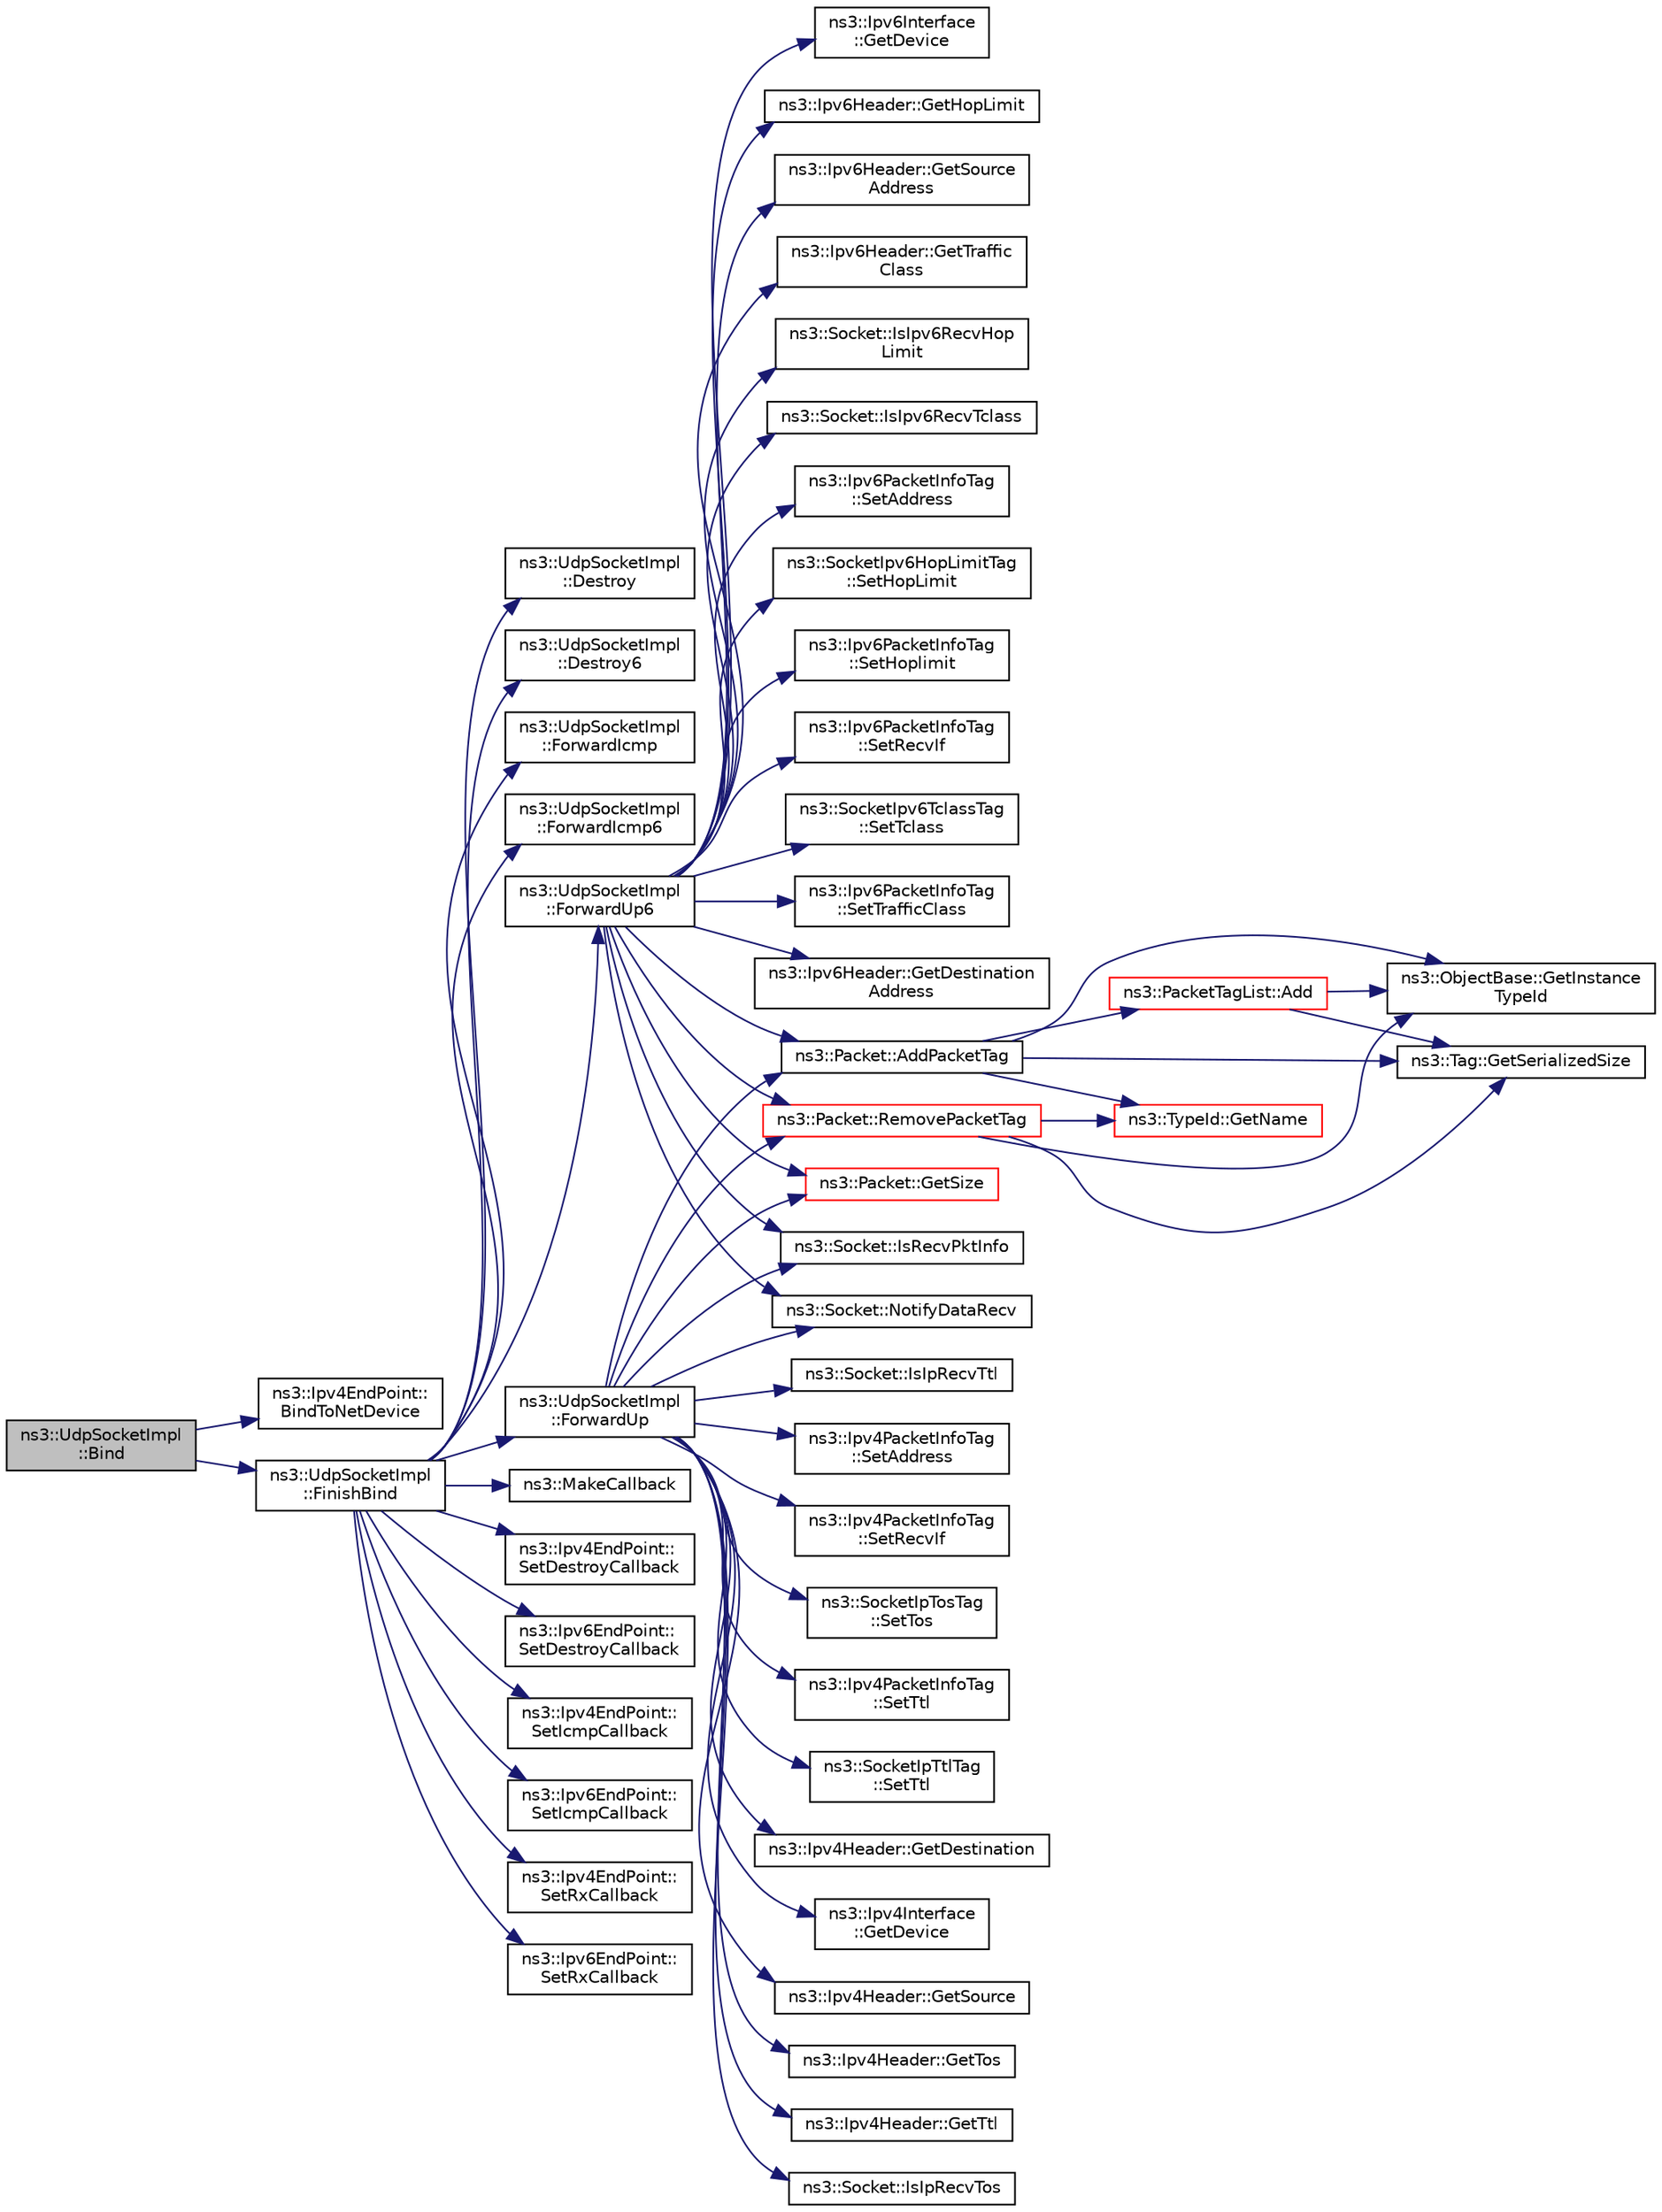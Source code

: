 digraph "ns3::UdpSocketImpl::Bind"
{
 // LATEX_PDF_SIZE
  edge [fontname="Helvetica",fontsize="10",labelfontname="Helvetica",labelfontsize="10"];
  node [fontname="Helvetica",fontsize="10",shape=record];
  rankdir="LR";
  Node1 [label="ns3::UdpSocketImpl\l::Bind",height=0.2,width=0.4,color="black", fillcolor="grey75", style="filled", fontcolor="black",tooltip="Allocate a local IPv4 endpoint for this socket."];
  Node1 -> Node2 [color="midnightblue",fontsize="10",style="solid",fontname="Helvetica"];
  Node2 [label="ns3::Ipv4EndPoint::\lBindToNetDevice",height=0.2,width=0.4,color="black", fillcolor="white", style="filled",URL="$classns3_1_1_ipv4_end_point.html#a0f4a3c34e81be074385dbbb7c19e17b6",tooltip="Bind a socket to specific device."];
  Node1 -> Node3 [color="midnightblue",fontsize="10",style="solid",fontname="Helvetica"];
  Node3 [label="ns3::UdpSocketImpl\l::FinishBind",height=0.2,width=0.4,color="black", fillcolor="white", style="filled",URL="$classns3_1_1_udp_socket_impl.html#ab176a2c5ea5e2ba0431a59cbc423c618",tooltip="Finish the binding process."];
  Node3 -> Node4 [color="midnightblue",fontsize="10",style="solid",fontname="Helvetica"];
  Node4 [label="ns3::UdpSocketImpl\l::Destroy",height=0.2,width=0.4,color="black", fillcolor="white", style="filled",URL="$classns3_1_1_udp_socket_impl.html#ab0f9092f8f28c5d246cae63476215fc8",tooltip="Kill this socket by zeroing its attributes (IPv4)"];
  Node3 -> Node5 [color="midnightblue",fontsize="10",style="solid",fontname="Helvetica"];
  Node5 [label="ns3::UdpSocketImpl\l::Destroy6",height=0.2,width=0.4,color="black", fillcolor="white", style="filled",URL="$classns3_1_1_udp_socket_impl.html#a40198099b528e0edbcfa323287c676bd",tooltip="Kill this socket by zeroing its attributes (IPv6)"];
  Node3 -> Node6 [color="midnightblue",fontsize="10",style="solid",fontname="Helvetica"];
  Node6 [label="ns3::UdpSocketImpl\l::ForwardIcmp",height=0.2,width=0.4,color="black", fillcolor="white", style="filled",URL="$classns3_1_1_udp_socket_impl.html#a2f67e00e32fdb33ad58e1f429377a130",tooltip="Called by the L3 protocol when it received an ICMP packet to pass on to TCP."];
  Node3 -> Node7 [color="midnightblue",fontsize="10",style="solid",fontname="Helvetica"];
  Node7 [label="ns3::UdpSocketImpl\l::ForwardIcmp6",height=0.2,width=0.4,color="black", fillcolor="white", style="filled",URL="$classns3_1_1_udp_socket_impl.html#af83861011e4674d8f4c31b13f78c2204",tooltip="Called by the L3 protocol when it received an ICMPv6 packet to pass on to TCP."];
  Node3 -> Node8 [color="midnightblue",fontsize="10",style="solid",fontname="Helvetica"];
  Node8 [label="ns3::UdpSocketImpl\l::ForwardUp",height=0.2,width=0.4,color="black", fillcolor="white", style="filled",URL="$classns3_1_1_udp_socket_impl.html#ac7ad1051f59ee35a9083a457bd6c5642",tooltip="Called by the L3 protocol when it received a packet to pass on to TCP."];
  Node8 -> Node9 [color="midnightblue",fontsize="10",style="solid",fontname="Helvetica"];
  Node9 [label="ns3::Packet::AddPacketTag",height=0.2,width=0.4,color="black", fillcolor="white", style="filled",URL="$classns3_1_1_packet.html#ac4a6bcd77e58bdc14c42a7d572d66cc9",tooltip="Add a packet tag."];
  Node9 -> Node10 [color="midnightblue",fontsize="10",style="solid",fontname="Helvetica"];
  Node10 [label="ns3::PacketTagList::Add",height=0.2,width=0.4,color="red", fillcolor="white", style="filled",URL="$classns3_1_1_packet_tag_list.html#af0d2442e29d24184d7c439f69977fbad",tooltip="Add a tag to the head of this branch."];
  Node10 -> Node13 [color="midnightblue",fontsize="10",style="solid",fontname="Helvetica"];
  Node13 [label="ns3::ObjectBase::GetInstance\lTypeId",height=0.2,width=0.4,color="black", fillcolor="white", style="filled",URL="$classns3_1_1_object_base.html#abe5b43a6f5b99a92a4c3122db31f06fb",tooltip="Get the most derived TypeId for this Object."];
  Node10 -> Node14 [color="midnightblue",fontsize="10",style="solid",fontname="Helvetica"];
  Node14 [label="ns3::Tag::GetSerializedSize",height=0.2,width=0.4,color="black", fillcolor="white", style="filled",URL="$classns3_1_1_tag.html#a01c8efdea943fd8cce2ef5d4d67eefa6",tooltip=" "];
  Node9 -> Node13 [color="midnightblue",fontsize="10",style="solid",fontname="Helvetica"];
  Node9 -> Node16 [color="midnightblue",fontsize="10",style="solid",fontname="Helvetica"];
  Node16 [label="ns3::TypeId::GetName",height=0.2,width=0.4,color="red", fillcolor="white", style="filled",URL="$classns3_1_1_type_id.html#abc4965475a579c2afdc668d7a7d58374",tooltip="Get the name."];
  Node9 -> Node14 [color="midnightblue",fontsize="10",style="solid",fontname="Helvetica"];
  Node8 -> Node20 [color="midnightblue",fontsize="10",style="solid",fontname="Helvetica"];
  Node20 [label="ns3::Ipv4Header::GetDestination",height=0.2,width=0.4,color="black", fillcolor="white", style="filled",URL="$classns3_1_1_ipv4_header.html#a85daf48f0effc6bce6cb5c66bf4e1576",tooltip=" "];
  Node8 -> Node21 [color="midnightblue",fontsize="10",style="solid",fontname="Helvetica"];
  Node21 [label="ns3::Ipv4Interface\l::GetDevice",height=0.2,width=0.4,color="black", fillcolor="white", style="filled",URL="$classns3_1_1_ipv4_interface.html#aa859c4d2ebd0f72bcc6897987a58f9b4",tooltip=" "];
  Node8 -> Node22 [color="midnightblue",fontsize="10",style="solid",fontname="Helvetica"];
  Node22 [label="ns3::Packet::GetSize",height=0.2,width=0.4,color="red", fillcolor="white", style="filled",URL="$classns3_1_1_packet.html#afff7cb1ff518ee6dc0d424e10a5ad6ec",tooltip="Returns the the size in bytes of the packet (including the zero-filled initial payload)."];
  Node8 -> Node24 [color="midnightblue",fontsize="10",style="solid",fontname="Helvetica"];
  Node24 [label="ns3::Ipv4Header::GetSource",height=0.2,width=0.4,color="black", fillcolor="white", style="filled",URL="$classns3_1_1_ipv4_header.html#a542b0328f3ab54ae39d56cdc24f8403f",tooltip=" "];
  Node8 -> Node25 [color="midnightblue",fontsize="10",style="solid",fontname="Helvetica"];
  Node25 [label="ns3::Ipv4Header::GetTos",height=0.2,width=0.4,color="black", fillcolor="white", style="filled",URL="$classns3_1_1_ipv4_header.html#a51afa1295a0623a9e7361e26f016d704",tooltip=" "];
  Node8 -> Node26 [color="midnightblue",fontsize="10",style="solid",fontname="Helvetica"];
  Node26 [label="ns3::Ipv4Header::GetTtl",height=0.2,width=0.4,color="black", fillcolor="white", style="filled",URL="$classns3_1_1_ipv4_header.html#afe6f7ea06ad04703c2f3cae02f2197c9",tooltip=" "];
  Node8 -> Node27 [color="midnightblue",fontsize="10",style="solid",fontname="Helvetica"];
  Node27 [label="ns3::Socket::IsIpRecvTos",height=0.2,width=0.4,color="black", fillcolor="white", style="filled",URL="$classns3_1_1_socket.html#a907e49e6bb665fc1dcdaf859f782a409",tooltip="Ask if the socket is currently passing information about IP Type of Service up the stack."];
  Node8 -> Node28 [color="midnightblue",fontsize="10",style="solid",fontname="Helvetica"];
  Node28 [label="ns3::Socket::IsIpRecvTtl",height=0.2,width=0.4,color="black", fillcolor="white", style="filled",URL="$classns3_1_1_socket.html#a18a566630cc91ffd03dee7d41689fa6a",tooltip="Ask if the socket is currently passing information about IP_TTL up the stack."];
  Node8 -> Node29 [color="midnightblue",fontsize="10",style="solid",fontname="Helvetica"];
  Node29 [label="ns3::Socket::IsRecvPktInfo",height=0.2,width=0.4,color="black", fillcolor="white", style="filled",URL="$classns3_1_1_socket.html#a41792c609bd95b5b8880c7ecba533e34",tooltip="Get status indicating whether enable/disable packet information to socket."];
  Node8 -> Node30 [color="midnightblue",fontsize="10",style="solid",fontname="Helvetica"];
  Node30 [label="ns3::Socket::NotifyDataRecv",height=0.2,width=0.4,color="black", fillcolor="white", style="filled",URL="$classns3_1_1_socket.html#a91fa3046bbd0a7644381f1d2481bdfef",tooltip="Notify through the callback (if set) that some data have been received."];
  Node8 -> Node31 [color="midnightblue",fontsize="10",style="solid",fontname="Helvetica"];
  Node31 [label="ns3::Packet::RemovePacketTag",height=0.2,width=0.4,color="red", fillcolor="white", style="filled",URL="$classns3_1_1_packet.html#a078fe922d976a417ab25ba2f3c2fd667",tooltip="Remove a packet tag."];
  Node31 -> Node13 [color="midnightblue",fontsize="10",style="solid",fontname="Helvetica"];
  Node31 -> Node16 [color="midnightblue",fontsize="10",style="solid",fontname="Helvetica"];
  Node31 -> Node14 [color="midnightblue",fontsize="10",style="solid",fontname="Helvetica"];
  Node8 -> Node36 [color="midnightblue",fontsize="10",style="solid",fontname="Helvetica"];
  Node36 [label="ns3::Ipv4PacketInfoTag\l::SetAddress",height=0.2,width=0.4,color="black", fillcolor="white", style="filled",URL="$classns3_1_1_ipv4_packet_info_tag.html#a7f9e7a59857929c135cec602da7243a7",tooltip="Set the tag's address."];
  Node8 -> Node37 [color="midnightblue",fontsize="10",style="solid",fontname="Helvetica"];
  Node37 [label="ns3::Ipv4PacketInfoTag\l::SetRecvIf",height=0.2,width=0.4,color="black", fillcolor="white", style="filled",URL="$classns3_1_1_ipv4_packet_info_tag.html#a528562c576913273c1435f1e646ebaf7",tooltip="Set the tag's receiving interface."];
  Node8 -> Node38 [color="midnightblue",fontsize="10",style="solid",fontname="Helvetica"];
  Node38 [label="ns3::SocketIpTosTag\l::SetTos",height=0.2,width=0.4,color="black", fillcolor="white", style="filled",URL="$classns3_1_1_socket_ip_tos_tag.html#a9cd4bdabf70e52ebd36062461c743cd7",tooltip="Set the tag's TOS."];
  Node8 -> Node39 [color="midnightblue",fontsize="10",style="solid",fontname="Helvetica"];
  Node39 [label="ns3::Ipv4PacketInfoTag\l::SetTtl",height=0.2,width=0.4,color="black", fillcolor="white", style="filled",URL="$classns3_1_1_ipv4_packet_info_tag.html#ab487034b85e40e0497f479cd1d2d3c06",tooltip="Set the tag's Time to Live Implemented, but not used in the stack yet."];
  Node8 -> Node40 [color="midnightblue",fontsize="10",style="solid",fontname="Helvetica"];
  Node40 [label="ns3::SocketIpTtlTag\l::SetTtl",height=0.2,width=0.4,color="black", fillcolor="white", style="filled",URL="$classns3_1_1_socket_ip_ttl_tag.html#a48f236b4dde3533b9ab16372cf6c5237",tooltip="Set the tag's TTL."];
  Node3 -> Node41 [color="midnightblue",fontsize="10",style="solid",fontname="Helvetica"];
  Node41 [label="ns3::UdpSocketImpl\l::ForwardUp6",height=0.2,width=0.4,color="black", fillcolor="white", style="filled",URL="$classns3_1_1_udp_socket_impl.html#a1550f484c8c62c215a44e8c13694986b",tooltip="Called by the L3 protocol when it received a packet to pass on to TCP."];
  Node41 -> Node9 [color="midnightblue",fontsize="10",style="solid",fontname="Helvetica"];
  Node41 -> Node42 [color="midnightblue",fontsize="10",style="solid",fontname="Helvetica"];
  Node42 [label="ns3::Ipv6Header::GetDestination\lAddress",height=0.2,width=0.4,color="black", fillcolor="white", style="filled",URL="$classns3_1_1_ipv6_header.html#a6f1681b5e31c57029b95255dc7553cb5",tooltip="Get the \"Destination address\" field."];
  Node41 -> Node43 [color="midnightblue",fontsize="10",style="solid",fontname="Helvetica"];
  Node43 [label="ns3::Ipv6Interface\l::GetDevice",height=0.2,width=0.4,color="black", fillcolor="white", style="filled",URL="$classns3_1_1_ipv6_interface.html#ae48d61d8e995e585a74050d78455bac7",tooltip="Get the NetDevice."];
  Node41 -> Node44 [color="midnightblue",fontsize="10",style="solid",fontname="Helvetica"];
  Node44 [label="ns3::Ipv6Header::GetHopLimit",height=0.2,width=0.4,color="black", fillcolor="white", style="filled",URL="$classns3_1_1_ipv6_header.html#a0ec7b78e38a485f6d26d59018958db7c",tooltip="Get the \"Hop limit\" field (TTL)."];
  Node41 -> Node22 [color="midnightblue",fontsize="10",style="solid",fontname="Helvetica"];
  Node41 -> Node45 [color="midnightblue",fontsize="10",style="solid",fontname="Helvetica"];
  Node45 [label="ns3::Ipv6Header::GetSource\lAddress",height=0.2,width=0.4,color="black", fillcolor="white", style="filled",URL="$classns3_1_1_ipv6_header.html#a07d13db76e48e50eb613d69ae46c2ab0",tooltip="Get the \"Source address\" field."];
  Node41 -> Node46 [color="midnightblue",fontsize="10",style="solid",fontname="Helvetica"];
  Node46 [label="ns3::Ipv6Header::GetTraffic\lClass",height=0.2,width=0.4,color="black", fillcolor="white", style="filled",URL="$classns3_1_1_ipv6_header.html#a79ba3e1ef4dbd5444c4182ab6422d1e5",tooltip="Get the \"Traffic class\" field."];
  Node41 -> Node47 [color="midnightblue",fontsize="10",style="solid",fontname="Helvetica"];
  Node47 [label="ns3::Socket::IsIpv6RecvHop\lLimit",height=0.2,width=0.4,color="black", fillcolor="white", style="filled",URL="$classns3_1_1_socket.html#a55eb78d4ee276dcf3d6bfde429b05cc6",tooltip="Ask if the socket is currently passing information about IPv6 Hop Limit up the stack."];
  Node41 -> Node48 [color="midnightblue",fontsize="10",style="solid",fontname="Helvetica"];
  Node48 [label="ns3::Socket::IsIpv6RecvTclass",height=0.2,width=0.4,color="black", fillcolor="white", style="filled",URL="$classns3_1_1_socket.html#a639808b96ca01010098cc7338445a03f",tooltip="Ask if the socket is currently passing information about IPv6 Traffic Class up the stack."];
  Node41 -> Node29 [color="midnightblue",fontsize="10",style="solid",fontname="Helvetica"];
  Node41 -> Node30 [color="midnightblue",fontsize="10",style="solid",fontname="Helvetica"];
  Node41 -> Node31 [color="midnightblue",fontsize="10",style="solid",fontname="Helvetica"];
  Node41 -> Node49 [color="midnightblue",fontsize="10",style="solid",fontname="Helvetica"];
  Node49 [label="ns3::Ipv6PacketInfoTag\l::SetAddress",height=0.2,width=0.4,color="black", fillcolor="white", style="filled",URL="$classns3_1_1_ipv6_packet_info_tag.html#afaf59238457a2871401ff8b2bd487ed7",tooltip="Set the tag's address."];
  Node41 -> Node50 [color="midnightblue",fontsize="10",style="solid",fontname="Helvetica"];
  Node50 [label="ns3::SocketIpv6HopLimitTag\l::SetHopLimit",height=0.2,width=0.4,color="black", fillcolor="white", style="filled",URL="$classns3_1_1_socket_ipv6_hop_limit_tag.html#a788df60ac4c987e997e15ba8cb691b60",tooltip="Set the tag's Hop Limit."];
  Node41 -> Node51 [color="midnightblue",fontsize="10",style="solid",fontname="Helvetica"];
  Node51 [label="ns3::Ipv6PacketInfoTag\l::SetHoplimit",height=0.2,width=0.4,color="black", fillcolor="white", style="filled",URL="$classns3_1_1_ipv6_packet_info_tag.html#ab325a17e8b1fc49ee64fcc1a20a8a6bb",tooltip="Set the tag's Hop Limit."];
  Node41 -> Node52 [color="midnightblue",fontsize="10",style="solid",fontname="Helvetica"];
  Node52 [label="ns3::Ipv6PacketInfoTag\l::SetRecvIf",height=0.2,width=0.4,color="black", fillcolor="white", style="filled",URL="$classns3_1_1_ipv6_packet_info_tag.html#aa59d4947709a0e6b92f19fb2c8b4ca8b",tooltip="Set the tag's receiving interface."];
  Node41 -> Node53 [color="midnightblue",fontsize="10",style="solid",fontname="Helvetica"];
  Node53 [label="ns3::SocketIpv6TclassTag\l::SetTclass",height=0.2,width=0.4,color="black", fillcolor="white", style="filled",URL="$classns3_1_1_socket_ipv6_tclass_tag.html#aee319e224e59778f2195f7b3819aa40f",tooltip="Set the tag's Tclass."];
  Node41 -> Node54 [color="midnightblue",fontsize="10",style="solid",fontname="Helvetica"];
  Node54 [label="ns3::Ipv6PacketInfoTag\l::SetTrafficClass",height=0.2,width=0.4,color="black", fillcolor="white", style="filled",URL="$classns3_1_1_ipv6_packet_info_tag.html#a0499ba3f42d0b03105d029c0d4404bcb",tooltip="Set the tag's Traffic Class."];
  Node3 -> Node55 [color="midnightblue",fontsize="10",style="solid",fontname="Helvetica"];
  Node55 [label="ns3::MakeCallback",height=0.2,width=0.4,color="black", fillcolor="white", style="filled",URL="$namespacens3.html#af1dde3c04374147fca0cfe3b0766d664",tooltip="Build Callbacks for class method members which take varying numbers of arguments and potentially retu..."];
  Node3 -> Node56 [color="midnightblue",fontsize="10",style="solid",fontname="Helvetica"];
  Node56 [label="ns3::Ipv4EndPoint::\lSetDestroyCallback",height=0.2,width=0.4,color="black", fillcolor="white", style="filled",URL="$classns3_1_1_ipv4_end_point.html#a19ec16d98c501d3684e6549d7296ea0a",tooltip="Set the default destroy callback."];
  Node3 -> Node57 [color="midnightblue",fontsize="10",style="solid",fontname="Helvetica"];
  Node57 [label="ns3::Ipv6EndPoint::\lSetDestroyCallback",height=0.2,width=0.4,color="black", fillcolor="white", style="filled",URL="$classns3_1_1_ipv6_end_point.html#af2922ef8f9f9ead0a2604c8391e90328",tooltip="Set the default destroy callback."];
  Node3 -> Node58 [color="midnightblue",fontsize="10",style="solid",fontname="Helvetica"];
  Node58 [label="ns3::Ipv4EndPoint::\lSetIcmpCallback",height=0.2,width=0.4,color="black", fillcolor="white", style="filled",URL="$classns3_1_1_ipv4_end_point.html#a96d3a484480565a8f7444eae41caa4b4",tooltip="Set the ICMP callback."];
  Node3 -> Node59 [color="midnightblue",fontsize="10",style="solid",fontname="Helvetica"];
  Node59 [label="ns3::Ipv6EndPoint::\lSetIcmpCallback",height=0.2,width=0.4,color="black", fillcolor="white", style="filled",URL="$classns3_1_1_ipv6_end_point.html#a482f65430f138b5780bb063bc716c514",tooltip="Set the ICMP callback."];
  Node3 -> Node60 [color="midnightblue",fontsize="10",style="solid",fontname="Helvetica"];
  Node60 [label="ns3::Ipv4EndPoint::\lSetRxCallback",height=0.2,width=0.4,color="black", fillcolor="white", style="filled",URL="$classns3_1_1_ipv4_end_point.html#abf5a10aadc249f2ce275cad9bb26322d",tooltip="Set the reception callback."];
  Node3 -> Node61 [color="midnightblue",fontsize="10",style="solid",fontname="Helvetica"];
  Node61 [label="ns3::Ipv6EndPoint::\lSetRxCallback",height=0.2,width=0.4,color="black", fillcolor="white", style="filled",URL="$classns3_1_1_ipv6_end_point.html#adec9357acb2821c4bba0222bcc5638f1",tooltip="Set the reception callback."];
}
